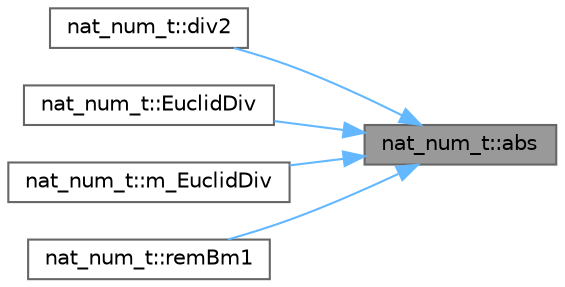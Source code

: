 digraph "nat_num_t::abs"
{
 // INTERACTIVE_SVG=YES
 // LATEX_PDF_SIZE
  bgcolor="transparent";
  edge [fontname=Helvetica,fontsize=10,labelfontname=Helvetica,labelfontsize=10];
  node [fontname=Helvetica,fontsize=10,shape=box,height=0.2,width=0.4];
  rankdir="RL";
  Node1 [label="nat_num_t::abs",height=0.2,width=0.4,color="gray40", fillcolor="grey60", style="filled", fontcolor="black",tooltip=" "];
  Node1 -> Node2 [dir="back",color="steelblue1",style="solid"];
  Node2 [label="nat_num_t::div2",height=0.2,width=0.4,color="grey40", fillcolor="white", style="filled",URL="$classnat__num__t.html#a3a404549ae4f05cafef5d6ceec3a6646",tooltip=" "];
  Node1 -> Node3 [dir="back",color="steelblue1",style="solid"];
  Node3 [label="nat_num_t::EuclidDiv",height=0.2,width=0.4,color="grey40", fillcolor="white", style="filled",URL="$classnat__num__t.html#a86fb8e79d86da172cc7adff7632ac725",tooltip=" "];
  Node1 -> Node4 [dir="back",color="steelblue1",style="solid"];
  Node4 [label="nat_num_t::m_EuclidDiv",height=0.2,width=0.4,color="grey40", fillcolor="white", style="filled",URL="$classnat__num__t.html#a33fdda0e7d67cc2f9a9c90ea001e8c2b",tooltip=" "];
  Node1 -> Node5 [dir="back",color="steelblue1",style="solid"];
  Node5 [label="nat_num_t::remBm1",height=0.2,width=0.4,color="grey40", fillcolor="white", style="filled",URL="$classnat__num__t.html#ab352e91cb85a60cc2ec06082f59dca99",tooltip=" "];
}

